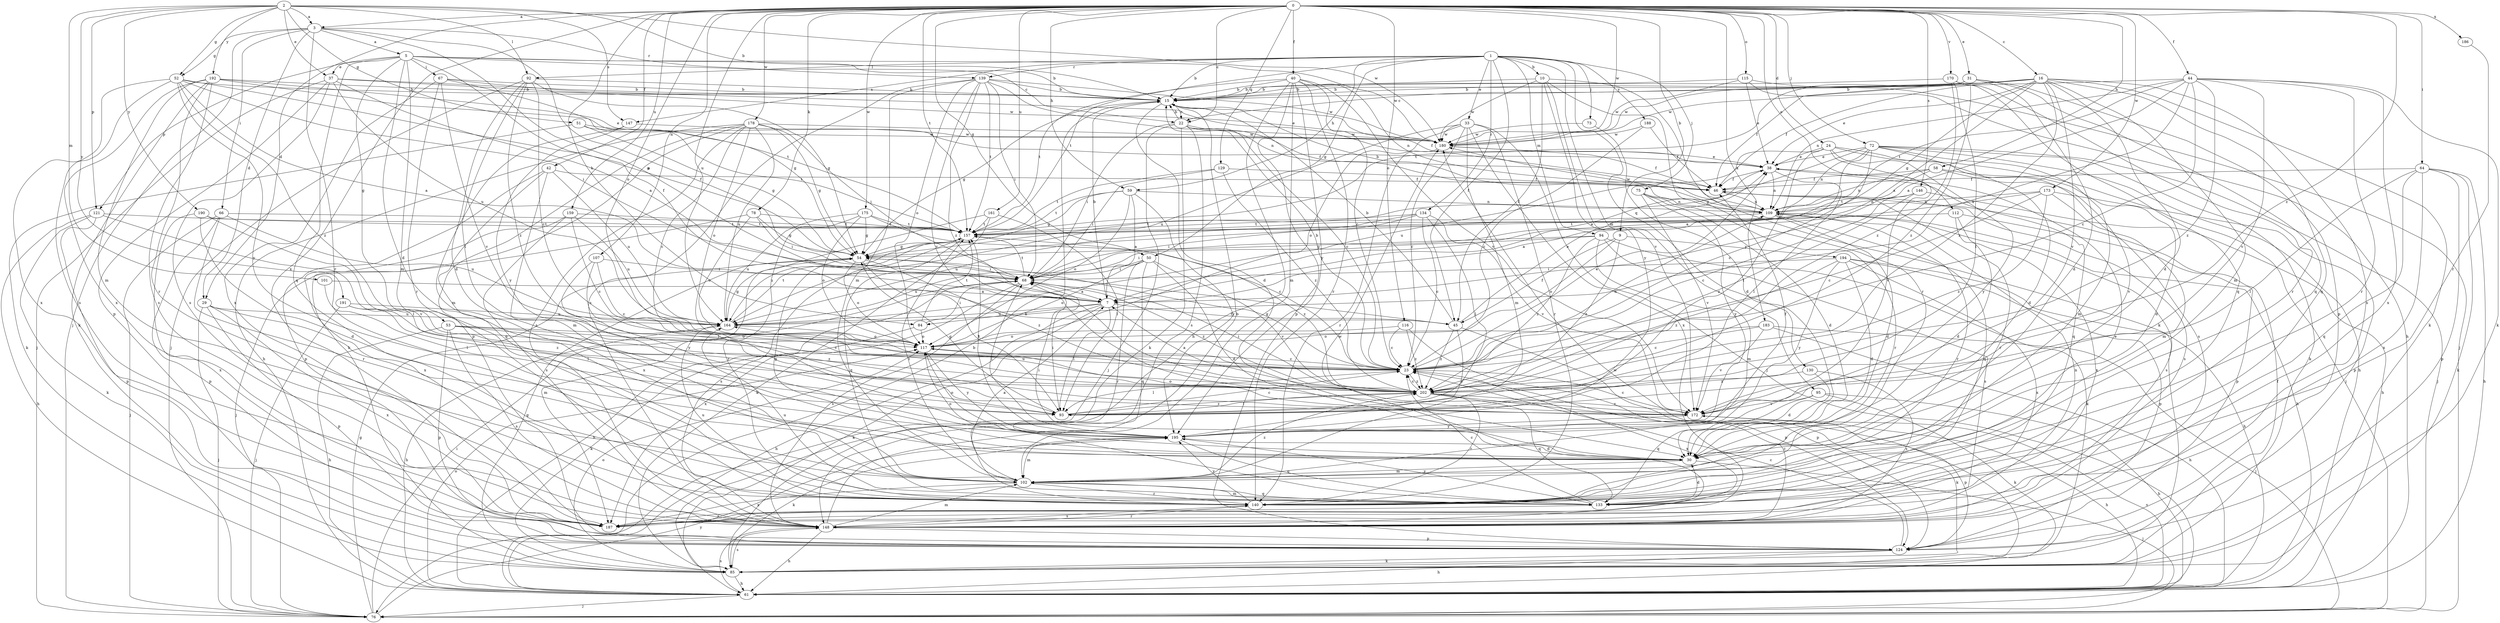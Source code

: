 strict digraph  {
0;
1;
2;
3;
5;
7;
9;
10;
15;
16;
22;
23;
24;
29;
30;
31;
33;
37;
38;
40;
42;
44;
45;
46;
50;
51;
52;
53;
54;
58;
59;
61;
64;
66;
67;
68;
72;
73;
75;
76;
78;
84;
85;
92;
93;
94;
95;
101;
102;
107;
109;
112;
115;
116;
117;
121;
124;
129;
130;
133;
134;
139;
140;
146;
147;
148;
157;
159;
161;
164;
170;
172;
173;
175;
178;
180;
183;
186;
187;
188;
190;
191;
192;
194;
195;
202;
0 -> 3  [label=a];
0 -> 9  [label=b];
0 -> 16  [label=c];
0 -> 22  [label=c];
0 -> 24  [label=d];
0 -> 29  [label=d];
0 -> 31  [label=e];
0 -> 40  [label=f];
0 -> 42  [label=f];
0 -> 44  [label=f];
0 -> 50  [label=g];
0 -> 58  [label=h];
0 -> 59  [label=h];
0 -> 64  [label=i];
0 -> 72  [label=j];
0 -> 78  [label=k];
0 -> 84  [label=k];
0 -> 107  [label=n];
0 -> 112  [label=o];
0 -> 115  [label=o];
0 -> 116  [label=o];
0 -> 117  [label=o];
0 -> 129  [label=q];
0 -> 146  [label=s];
0 -> 157  [label=t];
0 -> 159  [label=u];
0 -> 161  [label=u];
0 -> 164  [label=u];
0 -> 170  [label=v];
0 -> 173  [label=w];
0 -> 175  [label=w];
0 -> 178  [label=w];
0 -> 180  [label=w];
0 -> 183  [label=x];
0 -> 186  [label=x];
0 -> 187  [label=x];
0 -> 202  [label=z];
1 -> 10  [label=b];
1 -> 15  [label=b];
1 -> 33  [label=e];
1 -> 45  [label=f];
1 -> 50  [label=g];
1 -> 59  [label=h];
1 -> 73  [label=j];
1 -> 75  [label=j];
1 -> 92  [label=l];
1 -> 94  [label=m];
1 -> 95  [label=m];
1 -> 130  [label=q];
1 -> 134  [label=r];
1 -> 139  [label=r];
1 -> 147  [label=s];
1 -> 157  [label=t];
1 -> 188  [label=y];
2 -> 3  [label=a];
2 -> 15  [label=b];
2 -> 37  [label=e];
2 -> 51  [label=g];
2 -> 52  [label=g];
2 -> 92  [label=l];
2 -> 101  [label=m];
2 -> 121  [label=p];
2 -> 147  [label=s];
2 -> 180  [label=w];
2 -> 190  [label=y];
2 -> 191  [label=y];
2 -> 192  [label=y];
3 -> 5  [label=a];
3 -> 7  [label=a];
3 -> 29  [label=d];
3 -> 45  [label=f];
3 -> 52  [label=g];
3 -> 66  [label=i];
3 -> 76  [label=j];
3 -> 139  [label=r];
3 -> 140  [label=r];
5 -> 15  [label=b];
5 -> 22  [label=c];
5 -> 30  [label=d];
5 -> 37  [label=e];
5 -> 45  [label=f];
5 -> 53  [label=g];
5 -> 67  [label=i];
5 -> 102  [label=m];
5 -> 121  [label=p];
5 -> 133  [label=q];
5 -> 180  [label=w];
7 -> 15  [label=b];
7 -> 45  [label=f];
7 -> 61  [label=h];
7 -> 84  [label=k];
7 -> 85  [label=k];
7 -> 93  [label=l];
7 -> 164  [label=u];
9 -> 45  [label=f];
9 -> 117  [label=o];
9 -> 194  [label=y];
9 -> 202  [label=z];
10 -> 15  [label=b];
10 -> 45  [label=f];
10 -> 85  [label=k];
10 -> 140  [label=r];
10 -> 172  [label=v];
10 -> 180  [label=w];
10 -> 195  [label=y];
15 -> 22  [label=c];
15 -> 30  [label=d];
15 -> 46  [label=f];
15 -> 54  [label=g];
16 -> 7  [label=a];
16 -> 15  [label=b];
16 -> 22  [label=c];
16 -> 30  [label=d];
16 -> 38  [label=e];
16 -> 46  [label=f];
16 -> 54  [label=g];
16 -> 85  [label=k];
16 -> 102  [label=m];
16 -> 133  [label=q];
16 -> 148  [label=s];
16 -> 172  [label=v];
16 -> 180  [label=w];
16 -> 202  [label=z];
22 -> 15  [label=b];
22 -> 23  [label=c];
22 -> 46  [label=f];
22 -> 68  [label=i];
22 -> 76  [label=j];
22 -> 85  [label=k];
22 -> 148  [label=s];
22 -> 180  [label=w];
23 -> 15  [label=b];
23 -> 38  [label=e];
23 -> 54  [label=g];
23 -> 93  [label=l];
23 -> 109  [label=n];
23 -> 187  [label=x];
23 -> 202  [label=z];
24 -> 38  [label=e];
24 -> 76  [label=j];
24 -> 93  [label=l];
24 -> 148  [label=s];
24 -> 164  [label=u];
24 -> 172  [label=v];
24 -> 195  [label=y];
29 -> 76  [label=j];
29 -> 102  [label=m];
29 -> 124  [label=p];
29 -> 164  [label=u];
29 -> 187  [label=x];
30 -> 54  [label=g];
30 -> 68  [label=i];
30 -> 76  [label=j];
30 -> 102  [label=m];
30 -> 117  [label=o];
31 -> 15  [label=b];
31 -> 30  [label=d];
31 -> 46  [label=f];
31 -> 124  [label=p];
31 -> 133  [label=q];
31 -> 157  [label=t];
31 -> 180  [label=w];
31 -> 202  [label=z];
33 -> 23  [label=c];
33 -> 76  [label=j];
33 -> 102  [label=m];
33 -> 117  [label=o];
33 -> 140  [label=r];
33 -> 164  [label=u];
33 -> 180  [label=w];
33 -> 187  [label=x];
37 -> 7  [label=a];
37 -> 15  [label=b];
37 -> 76  [label=j];
37 -> 124  [label=p];
37 -> 148  [label=s];
37 -> 164  [label=u];
37 -> 180  [label=w];
38 -> 46  [label=f];
38 -> 93  [label=l];
38 -> 109  [label=n];
38 -> 133  [label=q];
40 -> 15  [label=b];
40 -> 23  [label=c];
40 -> 61  [label=h];
40 -> 102  [label=m];
40 -> 109  [label=n];
40 -> 124  [label=p];
40 -> 140  [label=r];
40 -> 157  [label=t];
40 -> 172  [label=v];
40 -> 195  [label=y];
42 -> 46  [label=f];
42 -> 102  [label=m];
42 -> 124  [label=p];
42 -> 133  [label=q];
42 -> 164  [label=u];
44 -> 7  [label=a];
44 -> 15  [label=b];
44 -> 23  [label=c];
44 -> 85  [label=k];
44 -> 109  [label=n];
44 -> 140  [label=r];
44 -> 157  [label=t];
44 -> 164  [label=u];
44 -> 172  [label=v];
44 -> 187  [label=x];
44 -> 202  [label=z];
45 -> 15  [label=b];
45 -> 38  [label=e];
45 -> 124  [label=p];
45 -> 195  [label=y];
45 -> 202  [label=z];
46 -> 109  [label=n];
46 -> 140  [label=r];
46 -> 148  [label=s];
50 -> 30  [label=d];
50 -> 68  [label=i];
50 -> 117  [label=o];
50 -> 133  [label=q];
50 -> 140  [label=r];
50 -> 164  [label=u];
50 -> 172  [label=v];
51 -> 54  [label=g];
51 -> 85  [label=k];
51 -> 157  [label=t];
51 -> 180  [label=w];
52 -> 7  [label=a];
52 -> 15  [label=b];
52 -> 54  [label=g];
52 -> 68  [label=i];
52 -> 148  [label=s];
52 -> 187  [label=x];
52 -> 195  [label=y];
52 -> 202  [label=z];
53 -> 23  [label=c];
53 -> 61  [label=h];
53 -> 117  [label=o];
53 -> 124  [label=p];
53 -> 148  [label=s];
53 -> 202  [label=z];
54 -> 68  [label=i];
54 -> 93  [label=l];
54 -> 117  [label=o];
54 -> 202  [label=z];
58 -> 30  [label=d];
58 -> 46  [label=f];
58 -> 109  [label=n];
58 -> 157  [label=t];
58 -> 172  [label=v];
59 -> 7  [label=a];
59 -> 54  [label=g];
59 -> 109  [label=n];
59 -> 117  [label=o];
59 -> 157  [label=t];
59 -> 195  [label=y];
61 -> 15  [label=b];
61 -> 76  [label=j];
61 -> 117  [label=o];
61 -> 148  [label=s];
61 -> 172  [label=v];
61 -> 180  [label=w];
64 -> 46  [label=f];
64 -> 61  [label=h];
64 -> 85  [label=k];
64 -> 93  [label=l];
64 -> 124  [label=p];
64 -> 133  [label=q];
64 -> 187  [label=x];
66 -> 76  [label=j];
66 -> 124  [label=p];
66 -> 140  [label=r];
66 -> 157  [label=t];
66 -> 164  [label=u];
67 -> 15  [label=b];
67 -> 38  [label=e];
67 -> 54  [label=g];
67 -> 140  [label=r];
67 -> 172  [label=v];
67 -> 187  [label=x];
68 -> 7  [label=a];
68 -> 38  [label=e];
68 -> 61  [label=h];
68 -> 148  [label=s];
68 -> 157  [label=t];
68 -> 187  [label=x];
68 -> 202  [label=z];
72 -> 7  [label=a];
72 -> 23  [label=c];
72 -> 30  [label=d];
72 -> 38  [label=e];
72 -> 54  [label=g];
72 -> 61  [label=h];
72 -> 76  [label=j];
72 -> 85  [label=k];
72 -> 102  [label=m];
72 -> 109  [label=n];
73 -> 30  [label=d];
73 -> 180  [label=w];
75 -> 30  [label=d];
75 -> 109  [label=n];
75 -> 140  [label=r];
75 -> 172  [label=v];
75 -> 195  [label=y];
76 -> 54  [label=g];
76 -> 68  [label=i];
76 -> 195  [label=y];
78 -> 54  [label=g];
78 -> 68  [label=i];
78 -> 76  [label=j];
78 -> 117  [label=o];
78 -> 157  [label=t];
84 -> 68  [label=i];
84 -> 85  [label=k];
84 -> 117  [label=o];
84 -> 157  [label=t];
85 -> 46  [label=f];
85 -> 54  [label=g];
85 -> 61  [label=h];
85 -> 117  [label=o];
85 -> 148  [label=s];
92 -> 15  [label=b];
92 -> 23  [label=c];
92 -> 30  [label=d];
92 -> 54  [label=g];
92 -> 76  [label=j];
92 -> 93  [label=l];
92 -> 202  [label=z];
93 -> 23  [label=c];
93 -> 54  [label=g];
93 -> 68  [label=i];
93 -> 202  [label=z];
94 -> 54  [label=g];
94 -> 68  [label=i];
94 -> 85  [label=k];
94 -> 102  [label=m];
94 -> 148  [label=s];
94 -> 202  [label=z];
95 -> 61  [label=h];
95 -> 85  [label=k];
95 -> 133  [label=q];
95 -> 172  [label=v];
101 -> 7  [label=a];
101 -> 93  [label=l];
102 -> 7  [label=a];
102 -> 133  [label=q];
102 -> 140  [label=r];
102 -> 157  [label=t];
102 -> 187  [label=x];
102 -> 202  [label=z];
107 -> 23  [label=c];
107 -> 68  [label=i];
107 -> 93  [label=l];
107 -> 195  [label=y];
109 -> 15  [label=b];
109 -> 30  [label=d];
109 -> 61  [label=h];
109 -> 133  [label=q];
109 -> 140  [label=r];
109 -> 148  [label=s];
109 -> 157  [label=t];
109 -> 180  [label=w];
112 -> 30  [label=d];
112 -> 124  [label=p];
112 -> 157  [label=t];
112 -> 187  [label=x];
115 -> 15  [label=b];
115 -> 38  [label=e];
115 -> 61  [label=h];
115 -> 76  [label=j];
115 -> 180  [label=w];
116 -> 23  [label=c];
116 -> 117  [label=o];
116 -> 124  [label=p];
116 -> 202  [label=z];
117 -> 23  [label=c];
117 -> 195  [label=y];
121 -> 61  [label=h];
121 -> 85  [label=k];
121 -> 93  [label=l];
121 -> 124  [label=p];
121 -> 157  [label=t];
124 -> 23  [label=c];
124 -> 61  [label=h];
124 -> 85  [label=k];
129 -> 46  [label=f];
129 -> 68  [label=i];
129 -> 157  [label=t];
129 -> 202  [label=z];
130 -> 30  [label=d];
130 -> 148  [label=s];
130 -> 202  [label=z];
133 -> 23  [label=c];
133 -> 30  [label=d];
133 -> 102  [label=m];
133 -> 164  [label=u];
133 -> 187  [label=x];
133 -> 195  [label=y];
134 -> 23  [label=c];
134 -> 68  [label=i];
134 -> 93  [label=l];
134 -> 157  [label=t];
134 -> 164  [label=u];
134 -> 172  [label=v];
139 -> 15  [label=b];
139 -> 68  [label=i];
139 -> 102  [label=m];
139 -> 109  [label=n];
139 -> 117  [label=o];
139 -> 148  [label=s];
139 -> 157  [label=t];
139 -> 172  [label=v];
139 -> 180  [label=w];
139 -> 202  [label=z];
140 -> 38  [label=e];
140 -> 148  [label=s];
140 -> 164  [label=u];
140 -> 195  [label=y];
146 -> 23  [label=c];
146 -> 61  [label=h];
146 -> 109  [label=n];
146 -> 202  [label=z];
147 -> 102  [label=m];
147 -> 180  [label=w];
147 -> 195  [label=y];
148 -> 15  [label=b];
148 -> 23  [label=c];
148 -> 61  [label=h];
148 -> 102  [label=m];
148 -> 109  [label=n];
148 -> 124  [label=p];
148 -> 140  [label=r];
148 -> 180  [label=w];
157 -> 54  [label=g];
157 -> 133  [label=q];
157 -> 148  [label=s];
157 -> 164  [label=u];
157 -> 202  [label=z];
159 -> 23  [label=c];
159 -> 148  [label=s];
159 -> 157  [label=t];
159 -> 164  [label=u];
159 -> 187  [label=x];
161 -> 85  [label=k];
161 -> 93  [label=l];
161 -> 157  [label=t];
161 -> 187  [label=x];
164 -> 54  [label=g];
164 -> 61  [label=h];
164 -> 117  [label=o];
164 -> 157  [label=t];
170 -> 15  [label=b];
170 -> 93  [label=l];
170 -> 133  [label=q];
170 -> 140  [label=r];
170 -> 202  [label=z];
172 -> 23  [label=c];
172 -> 61  [label=h];
172 -> 117  [label=o];
172 -> 124  [label=p];
172 -> 195  [label=y];
173 -> 7  [label=a];
173 -> 23  [label=c];
173 -> 102  [label=m];
173 -> 109  [label=n];
173 -> 124  [label=p];
173 -> 202  [label=z];
175 -> 23  [label=c];
175 -> 54  [label=g];
175 -> 117  [label=o];
175 -> 140  [label=r];
175 -> 157  [label=t];
175 -> 164  [label=u];
178 -> 23  [label=c];
178 -> 54  [label=g];
178 -> 61  [label=h];
178 -> 68  [label=i];
178 -> 85  [label=k];
178 -> 117  [label=o];
178 -> 124  [label=p];
178 -> 148  [label=s];
178 -> 164  [label=u];
178 -> 180  [label=w];
180 -> 38  [label=e];
180 -> 46  [label=f];
180 -> 140  [label=r];
183 -> 23  [label=c];
183 -> 61  [label=h];
183 -> 76  [label=j];
183 -> 117  [label=o];
183 -> 172  [label=v];
186 -> 140  [label=r];
188 -> 23  [label=c];
188 -> 46  [label=f];
188 -> 180  [label=w];
190 -> 30  [label=d];
190 -> 157  [label=t];
190 -> 172  [label=v];
190 -> 187  [label=x];
191 -> 76  [label=j];
191 -> 93  [label=l];
191 -> 164  [label=u];
191 -> 202  [label=z];
192 -> 15  [label=b];
192 -> 38  [label=e];
192 -> 85  [label=k];
192 -> 102  [label=m];
192 -> 140  [label=r];
192 -> 148  [label=s];
192 -> 157  [label=t];
192 -> 187  [label=x];
194 -> 30  [label=d];
194 -> 61  [label=h];
194 -> 68  [label=i];
194 -> 124  [label=p];
194 -> 187  [label=x];
194 -> 195  [label=y];
194 -> 202  [label=z];
195 -> 30  [label=d];
195 -> 46  [label=f];
195 -> 68  [label=i];
195 -> 85  [label=k];
195 -> 102  [label=m];
195 -> 117  [label=o];
195 -> 133  [label=q];
195 -> 157  [label=t];
202 -> 7  [label=a];
202 -> 23  [label=c];
202 -> 68  [label=i];
202 -> 85  [label=k];
202 -> 93  [label=l];
202 -> 133  [label=q];
202 -> 140  [label=r];
202 -> 164  [label=u];
202 -> 172  [label=v];
}
